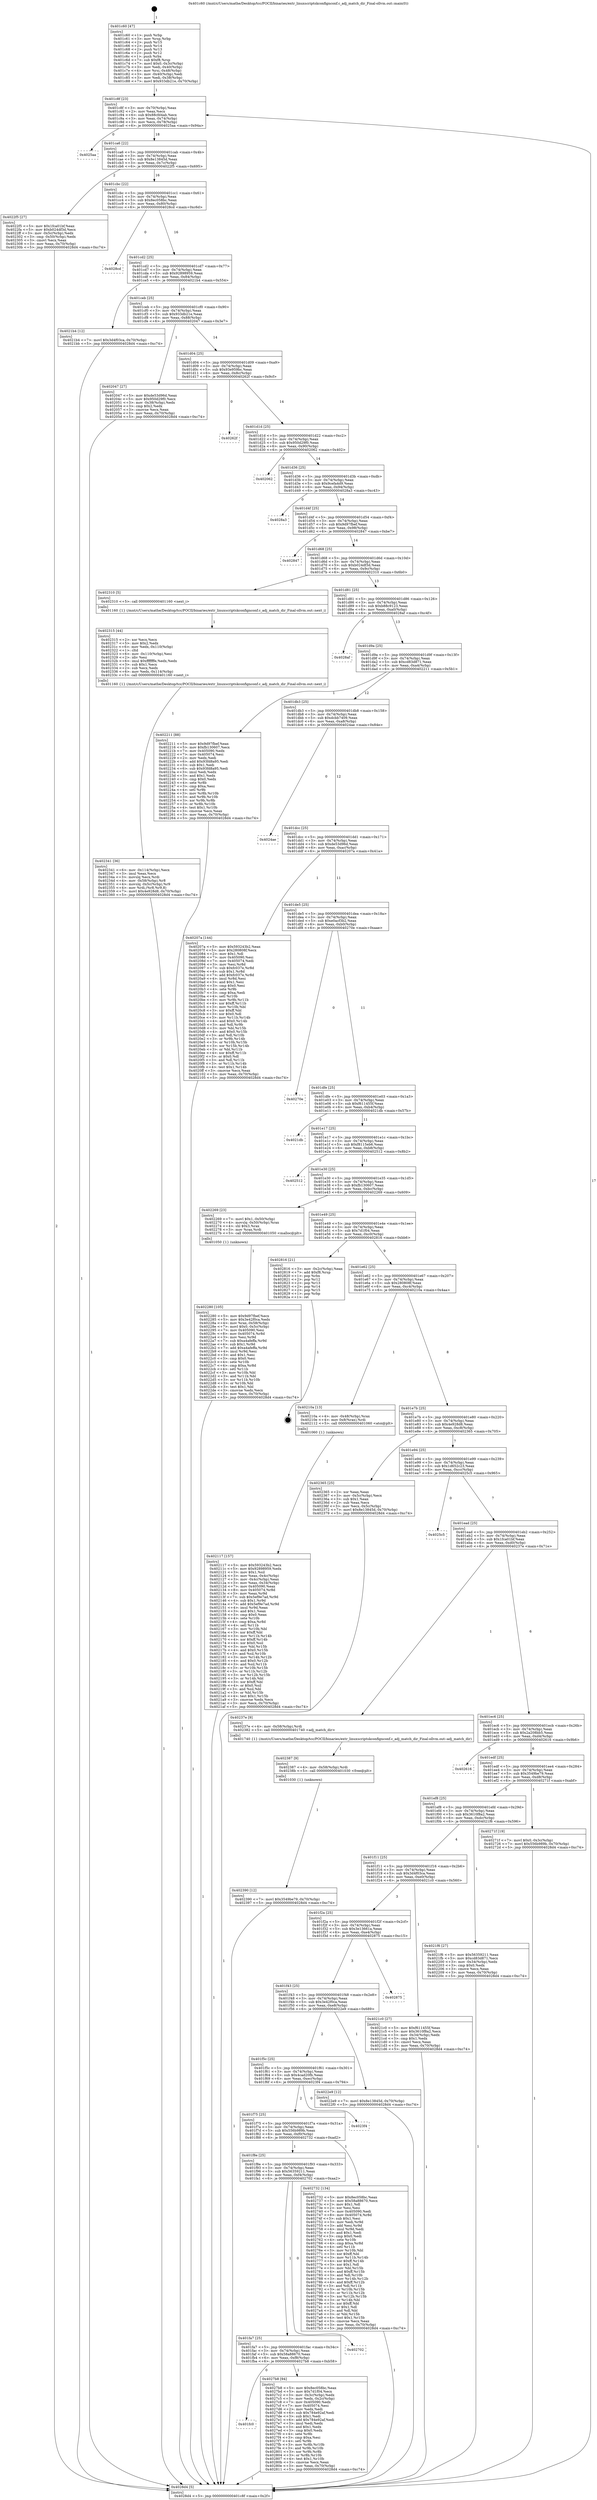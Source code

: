 digraph "0x401c60" {
  label = "0x401c60 (/mnt/c/Users/mathe/Desktop/tcc/POCII/binaries/extr_linuxscriptskconfignconf.c_adj_match_dir_Final-ollvm.out::main(0))"
  labelloc = "t"
  node[shape=record]

  Entry [label="",width=0.3,height=0.3,shape=circle,fillcolor=black,style=filled]
  "0x401c8f" [label="{
     0x401c8f [23]\l
     | [instrs]\l
     &nbsp;&nbsp;0x401c8f \<+3\>: mov -0x70(%rbp),%eax\l
     &nbsp;&nbsp;0x401c92 \<+2\>: mov %eax,%ecx\l
     &nbsp;&nbsp;0x401c94 \<+6\>: sub $0x88cfd4ab,%ecx\l
     &nbsp;&nbsp;0x401c9a \<+3\>: mov %eax,-0x74(%rbp)\l
     &nbsp;&nbsp;0x401c9d \<+3\>: mov %ecx,-0x78(%rbp)\l
     &nbsp;&nbsp;0x401ca0 \<+6\>: je 00000000004025aa \<main+0x94a\>\l
  }"]
  "0x4025aa" [label="{
     0x4025aa\l
  }", style=dashed]
  "0x401ca6" [label="{
     0x401ca6 [22]\l
     | [instrs]\l
     &nbsp;&nbsp;0x401ca6 \<+5\>: jmp 0000000000401cab \<main+0x4b\>\l
     &nbsp;&nbsp;0x401cab \<+3\>: mov -0x74(%rbp),%eax\l
     &nbsp;&nbsp;0x401cae \<+5\>: sub $0x8e13845d,%eax\l
     &nbsp;&nbsp;0x401cb3 \<+3\>: mov %eax,-0x7c(%rbp)\l
     &nbsp;&nbsp;0x401cb6 \<+6\>: je 00000000004022f5 \<main+0x695\>\l
  }"]
  Exit [label="",width=0.3,height=0.3,shape=circle,fillcolor=black,style=filled,peripheries=2]
  "0x4022f5" [label="{
     0x4022f5 [27]\l
     | [instrs]\l
     &nbsp;&nbsp;0x4022f5 \<+5\>: mov $0x1fca01bf,%eax\l
     &nbsp;&nbsp;0x4022fa \<+5\>: mov $0xb024df3d,%ecx\l
     &nbsp;&nbsp;0x4022ff \<+3\>: mov -0x5c(%rbp),%edx\l
     &nbsp;&nbsp;0x402302 \<+3\>: cmp -0x50(%rbp),%edx\l
     &nbsp;&nbsp;0x402305 \<+3\>: cmovl %ecx,%eax\l
     &nbsp;&nbsp;0x402308 \<+3\>: mov %eax,-0x70(%rbp)\l
     &nbsp;&nbsp;0x40230b \<+5\>: jmp 00000000004028d4 \<main+0xc74\>\l
  }"]
  "0x401cbc" [label="{
     0x401cbc [22]\l
     | [instrs]\l
     &nbsp;&nbsp;0x401cbc \<+5\>: jmp 0000000000401cc1 \<main+0x61\>\l
     &nbsp;&nbsp;0x401cc1 \<+3\>: mov -0x74(%rbp),%eax\l
     &nbsp;&nbsp;0x401cc4 \<+5\>: sub $0x8ec058bc,%eax\l
     &nbsp;&nbsp;0x401cc9 \<+3\>: mov %eax,-0x80(%rbp)\l
     &nbsp;&nbsp;0x401ccc \<+6\>: je 00000000004028cd \<main+0xc6d\>\l
  }"]
  "0x401fc0" [label="{
     0x401fc0\l
  }", style=dashed]
  "0x4028cd" [label="{
     0x4028cd\l
  }", style=dashed]
  "0x401cd2" [label="{
     0x401cd2 [25]\l
     | [instrs]\l
     &nbsp;&nbsp;0x401cd2 \<+5\>: jmp 0000000000401cd7 \<main+0x77\>\l
     &nbsp;&nbsp;0x401cd7 \<+3\>: mov -0x74(%rbp),%eax\l
     &nbsp;&nbsp;0x401cda \<+5\>: sub $0x92898959,%eax\l
     &nbsp;&nbsp;0x401cdf \<+6\>: mov %eax,-0x84(%rbp)\l
     &nbsp;&nbsp;0x401ce5 \<+6\>: je 00000000004021b4 \<main+0x554\>\l
  }"]
  "0x4027b8" [label="{
     0x4027b8 [94]\l
     | [instrs]\l
     &nbsp;&nbsp;0x4027b8 \<+5\>: mov $0x8ec058bc,%eax\l
     &nbsp;&nbsp;0x4027bd \<+5\>: mov $0x7d1f04,%ecx\l
     &nbsp;&nbsp;0x4027c2 \<+3\>: mov -0x3c(%rbp),%edx\l
     &nbsp;&nbsp;0x4027c5 \<+3\>: mov %edx,-0x2c(%rbp)\l
     &nbsp;&nbsp;0x4027c8 \<+7\>: mov 0x405090,%edx\l
     &nbsp;&nbsp;0x4027cf \<+7\>: mov 0x405074,%esi\l
     &nbsp;&nbsp;0x4027d6 \<+2\>: mov %edx,%edi\l
     &nbsp;&nbsp;0x4027d8 \<+6\>: sub $0x784e92af,%edi\l
     &nbsp;&nbsp;0x4027de \<+3\>: sub $0x1,%edi\l
     &nbsp;&nbsp;0x4027e1 \<+6\>: add $0x784e92af,%edi\l
     &nbsp;&nbsp;0x4027e7 \<+3\>: imul %edi,%edx\l
     &nbsp;&nbsp;0x4027ea \<+3\>: and $0x1,%edx\l
     &nbsp;&nbsp;0x4027ed \<+3\>: cmp $0x0,%edx\l
     &nbsp;&nbsp;0x4027f0 \<+4\>: sete %r8b\l
     &nbsp;&nbsp;0x4027f4 \<+3\>: cmp $0xa,%esi\l
     &nbsp;&nbsp;0x4027f7 \<+4\>: setl %r9b\l
     &nbsp;&nbsp;0x4027fb \<+3\>: mov %r8b,%r10b\l
     &nbsp;&nbsp;0x4027fe \<+3\>: and %r9b,%r10b\l
     &nbsp;&nbsp;0x402801 \<+3\>: xor %r9b,%r8b\l
     &nbsp;&nbsp;0x402804 \<+3\>: or %r8b,%r10b\l
     &nbsp;&nbsp;0x402807 \<+4\>: test $0x1,%r10b\l
     &nbsp;&nbsp;0x40280b \<+3\>: cmovne %ecx,%eax\l
     &nbsp;&nbsp;0x40280e \<+3\>: mov %eax,-0x70(%rbp)\l
     &nbsp;&nbsp;0x402811 \<+5\>: jmp 00000000004028d4 \<main+0xc74\>\l
  }"]
  "0x4021b4" [label="{
     0x4021b4 [12]\l
     | [instrs]\l
     &nbsp;&nbsp;0x4021b4 \<+7\>: movl $0x3d4f03ca,-0x70(%rbp)\l
     &nbsp;&nbsp;0x4021bb \<+5\>: jmp 00000000004028d4 \<main+0xc74\>\l
  }"]
  "0x401ceb" [label="{
     0x401ceb [25]\l
     | [instrs]\l
     &nbsp;&nbsp;0x401ceb \<+5\>: jmp 0000000000401cf0 \<main+0x90\>\l
     &nbsp;&nbsp;0x401cf0 \<+3\>: mov -0x74(%rbp),%eax\l
     &nbsp;&nbsp;0x401cf3 \<+5\>: sub $0x933db21e,%eax\l
     &nbsp;&nbsp;0x401cf8 \<+6\>: mov %eax,-0x88(%rbp)\l
     &nbsp;&nbsp;0x401cfe \<+6\>: je 0000000000402047 \<main+0x3e7\>\l
  }"]
  "0x401fa7" [label="{
     0x401fa7 [25]\l
     | [instrs]\l
     &nbsp;&nbsp;0x401fa7 \<+5\>: jmp 0000000000401fac \<main+0x34c\>\l
     &nbsp;&nbsp;0x401fac \<+3\>: mov -0x74(%rbp),%eax\l
     &nbsp;&nbsp;0x401faf \<+5\>: sub $0x58a88670,%eax\l
     &nbsp;&nbsp;0x401fb4 \<+6\>: mov %eax,-0xf8(%rbp)\l
     &nbsp;&nbsp;0x401fba \<+6\>: je 00000000004027b8 \<main+0xb58\>\l
  }"]
  "0x402047" [label="{
     0x402047 [27]\l
     | [instrs]\l
     &nbsp;&nbsp;0x402047 \<+5\>: mov $0xde53d96d,%eax\l
     &nbsp;&nbsp;0x40204c \<+5\>: mov $0x950d29f0,%ecx\l
     &nbsp;&nbsp;0x402051 \<+3\>: mov -0x38(%rbp),%edx\l
     &nbsp;&nbsp;0x402054 \<+3\>: cmp $0x2,%edx\l
     &nbsp;&nbsp;0x402057 \<+3\>: cmovne %ecx,%eax\l
     &nbsp;&nbsp;0x40205a \<+3\>: mov %eax,-0x70(%rbp)\l
     &nbsp;&nbsp;0x40205d \<+5\>: jmp 00000000004028d4 \<main+0xc74\>\l
  }"]
  "0x401d04" [label="{
     0x401d04 [25]\l
     | [instrs]\l
     &nbsp;&nbsp;0x401d04 \<+5\>: jmp 0000000000401d09 \<main+0xa9\>\l
     &nbsp;&nbsp;0x401d09 \<+3\>: mov -0x74(%rbp),%eax\l
     &nbsp;&nbsp;0x401d0c \<+5\>: sub $0x93e959bc,%eax\l
     &nbsp;&nbsp;0x401d11 \<+6\>: mov %eax,-0x8c(%rbp)\l
     &nbsp;&nbsp;0x401d17 \<+6\>: je 000000000040262f \<main+0x9cf\>\l
  }"]
  "0x4028d4" [label="{
     0x4028d4 [5]\l
     | [instrs]\l
     &nbsp;&nbsp;0x4028d4 \<+5\>: jmp 0000000000401c8f \<main+0x2f\>\l
  }"]
  "0x401c60" [label="{
     0x401c60 [47]\l
     | [instrs]\l
     &nbsp;&nbsp;0x401c60 \<+1\>: push %rbp\l
     &nbsp;&nbsp;0x401c61 \<+3\>: mov %rsp,%rbp\l
     &nbsp;&nbsp;0x401c64 \<+2\>: push %r15\l
     &nbsp;&nbsp;0x401c66 \<+2\>: push %r14\l
     &nbsp;&nbsp;0x401c68 \<+2\>: push %r13\l
     &nbsp;&nbsp;0x401c6a \<+2\>: push %r12\l
     &nbsp;&nbsp;0x401c6c \<+1\>: push %rbx\l
     &nbsp;&nbsp;0x401c6d \<+7\>: sub $0xf8,%rsp\l
     &nbsp;&nbsp;0x401c74 \<+7\>: movl $0x0,-0x3c(%rbp)\l
     &nbsp;&nbsp;0x401c7b \<+3\>: mov %edi,-0x40(%rbp)\l
     &nbsp;&nbsp;0x401c7e \<+4\>: mov %rsi,-0x48(%rbp)\l
     &nbsp;&nbsp;0x401c82 \<+3\>: mov -0x40(%rbp),%edi\l
     &nbsp;&nbsp;0x401c85 \<+3\>: mov %edi,-0x38(%rbp)\l
     &nbsp;&nbsp;0x401c88 \<+7\>: movl $0x933db21e,-0x70(%rbp)\l
  }"]
  "0x402702" [label="{
     0x402702\l
  }", style=dashed]
  "0x40262f" [label="{
     0x40262f\l
  }", style=dashed]
  "0x401d1d" [label="{
     0x401d1d [25]\l
     | [instrs]\l
     &nbsp;&nbsp;0x401d1d \<+5\>: jmp 0000000000401d22 \<main+0xc2\>\l
     &nbsp;&nbsp;0x401d22 \<+3\>: mov -0x74(%rbp),%eax\l
     &nbsp;&nbsp;0x401d25 \<+5\>: sub $0x950d29f0,%eax\l
     &nbsp;&nbsp;0x401d2a \<+6\>: mov %eax,-0x90(%rbp)\l
     &nbsp;&nbsp;0x401d30 \<+6\>: je 0000000000402062 \<main+0x402\>\l
  }"]
  "0x401f8e" [label="{
     0x401f8e [25]\l
     | [instrs]\l
     &nbsp;&nbsp;0x401f8e \<+5\>: jmp 0000000000401f93 \<main+0x333\>\l
     &nbsp;&nbsp;0x401f93 \<+3\>: mov -0x74(%rbp),%eax\l
     &nbsp;&nbsp;0x401f96 \<+5\>: sub $0x56359211,%eax\l
     &nbsp;&nbsp;0x401f9b \<+6\>: mov %eax,-0xf4(%rbp)\l
     &nbsp;&nbsp;0x401fa1 \<+6\>: je 0000000000402702 \<main+0xaa2\>\l
  }"]
  "0x402062" [label="{
     0x402062\l
  }", style=dashed]
  "0x401d36" [label="{
     0x401d36 [25]\l
     | [instrs]\l
     &nbsp;&nbsp;0x401d36 \<+5\>: jmp 0000000000401d3b \<main+0xdb\>\l
     &nbsp;&nbsp;0x401d3b \<+3\>: mov -0x74(%rbp),%eax\l
     &nbsp;&nbsp;0x401d3e \<+5\>: sub $0x9cefa4d9,%eax\l
     &nbsp;&nbsp;0x401d43 \<+6\>: mov %eax,-0x94(%rbp)\l
     &nbsp;&nbsp;0x401d49 \<+6\>: je 00000000004028a3 \<main+0xc43\>\l
  }"]
  "0x402732" [label="{
     0x402732 [134]\l
     | [instrs]\l
     &nbsp;&nbsp;0x402732 \<+5\>: mov $0x8ec058bc,%eax\l
     &nbsp;&nbsp;0x402737 \<+5\>: mov $0x58a88670,%ecx\l
     &nbsp;&nbsp;0x40273c \<+2\>: mov $0x1,%dl\l
     &nbsp;&nbsp;0x40273e \<+2\>: xor %esi,%esi\l
     &nbsp;&nbsp;0x402740 \<+7\>: mov 0x405090,%edi\l
     &nbsp;&nbsp;0x402747 \<+8\>: mov 0x405074,%r8d\l
     &nbsp;&nbsp;0x40274f \<+3\>: sub $0x1,%esi\l
     &nbsp;&nbsp;0x402752 \<+3\>: mov %edi,%r9d\l
     &nbsp;&nbsp;0x402755 \<+3\>: add %esi,%r9d\l
     &nbsp;&nbsp;0x402758 \<+4\>: imul %r9d,%edi\l
     &nbsp;&nbsp;0x40275c \<+3\>: and $0x1,%edi\l
     &nbsp;&nbsp;0x40275f \<+3\>: cmp $0x0,%edi\l
     &nbsp;&nbsp;0x402762 \<+4\>: sete %r10b\l
     &nbsp;&nbsp;0x402766 \<+4\>: cmp $0xa,%r8d\l
     &nbsp;&nbsp;0x40276a \<+4\>: setl %r11b\l
     &nbsp;&nbsp;0x40276e \<+3\>: mov %r10b,%bl\l
     &nbsp;&nbsp;0x402771 \<+3\>: xor $0xff,%bl\l
     &nbsp;&nbsp;0x402774 \<+3\>: mov %r11b,%r14b\l
     &nbsp;&nbsp;0x402777 \<+4\>: xor $0xff,%r14b\l
     &nbsp;&nbsp;0x40277b \<+3\>: xor $0x1,%dl\l
     &nbsp;&nbsp;0x40277e \<+3\>: mov %bl,%r15b\l
     &nbsp;&nbsp;0x402781 \<+4\>: and $0xff,%r15b\l
     &nbsp;&nbsp;0x402785 \<+3\>: and %dl,%r10b\l
     &nbsp;&nbsp;0x402788 \<+3\>: mov %r14b,%r12b\l
     &nbsp;&nbsp;0x40278b \<+4\>: and $0xff,%r12b\l
     &nbsp;&nbsp;0x40278f \<+3\>: and %dl,%r11b\l
     &nbsp;&nbsp;0x402792 \<+3\>: or %r10b,%r15b\l
     &nbsp;&nbsp;0x402795 \<+3\>: or %r11b,%r12b\l
     &nbsp;&nbsp;0x402798 \<+3\>: xor %r12b,%r15b\l
     &nbsp;&nbsp;0x40279b \<+3\>: or %r14b,%bl\l
     &nbsp;&nbsp;0x40279e \<+3\>: xor $0xff,%bl\l
     &nbsp;&nbsp;0x4027a1 \<+3\>: or $0x1,%dl\l
     &nbsp;&nbsp;0x4027a4 \<+2\>: and %dl,%bl\l
     &nbsp;&nbsp;0x4027a6 \<+3\>: or %bl,%r15b\l
     &nbsp;&nbsp;0x4027a9 \<+4\>: test $0x1,%r15b\l
     &nbsp;&nbsp;0x4027ad \<+3\>: cmovne %ecx,%eax\l
     &nbsp;&nbsp;0x4027b0 \<+3\>: mov %eax,-0x70(%rbp)\l
     &nbsp;&nbsp;0x4027b3 \<+5\>: jmp 00000000004028d4 \<main+0xc74\>\l
  }"]
  "0x4028a3" [label="{
     0x4028a3\l
  }", style=dashed]
  "0x401d4f" [label="{
     0x401d4f [25]\l
     | [instrs]\l
     &nbsp;&nbsp;0x401d4f \<+5\>: jmp 0000000000401d54 \<main+0xf4\>\l
     &nbsp;&nbsp;0x401d54 \<+3\>: mov -0x74(%rbp),%eax\l
     &nbsp;&nbsp;0x401d57 \<+5\>: sub $0x9d97fbef,%eax\l
     &nbsp;&nbsp;0x401d5c \<+6\>: mov %eax,-0x98(%rbp)\l
     &nbsp;&nbsp;0x401d62 \<+6\>: je 0000000000402847 \<main+0xbe7\>\l
  }"]
  "0x401f75" [label="{
     0x401f75 [25]\l
     | [instrs]\l
     &nbsp;&nbsp;0x401f75 \<+5\>: jmp 0000000000401f7a \<main+0x31a\>\l
     &nbsp;&nbsp;0x401f7a \<+3\>: mov -0x74(%rbp),%eax\l
     &nbsp;&nbsp;0x401f7d \<+5\>: sub $0x556b989b,%eax\l
     &nbsp;&nbsp;0x401f82 \<+6\>: mov %eax,-0xf0(%rbp)\l
     &nbsp;&nbsp;0x401f88 \<+6\>: je 0000000000402732 \<main+0xad2\>\l
  }"]
  "0x402847" [label="{
     0x402847\l
  }", style=dashed]
  "0x401d68" [label="{
     0x401d68 [25]\l
     | [instrs]\l
     &nbsp;&nbsp;0x401d68 \<+5\>: jmp 0000000000401d6d \<main+0x10d\>\l
     &nbsp;&nbsp;0x401d6d \<+3\>: mov -0x74(%rbp),%eax\l
     &nbsp;&nbsp;0x401d70 \<+5\>: sub $0xb024df3d,%eax\l
     &nbsp;&nbsp;0x401d75 \<+6\>: mov %eax,-0x9c(%rbp)\l
     &nbsp;&nbsp;0x401d7b \<+6\>: je 0000000000402310 \<main+0x6b0\>\l
  }"]
  "0x4023f4" [label="{
     0x4023f4\l
  }", style=dashed]
  "0x402310" [label="{
     0x402310 [5]\l
     | [instrs]\l
     &nbsp;&nbsp;0x402310 \<+5\>: call 0000000000401160 \<next_i\>\l
     | [calls]\l
     &nbsp;&nbsp;0x401160 \{1\} (/mnt/c/Users/mathe/Desktop/tcc/POCII/binaries/extr_linuxscriptskconfignconf.c_adj_match_dir_Final-ollvm.out::next_i)\l
  }"]
  "0x401d81" [label="{
     0x401d81 [25]\l
     | [instrs]\l
     &nbsp;&nbsp;0x401d81 \<+5\>: jmp 0000000000401d86 \<main+0x126\>\l
     &nbsp;&nbsp;0x401d86 \<+3\>: mov -0x74(%rbp),%eax\l
     &nbsp;&nbsp;0x401d89 \<+5\>: sub $0xb88c9123,%eax\l
     &nbsp;&nbsp;0x401d8e \<+6\>: mov %eax,-0xa0(%rbp)\l
     &nbsp;&nbsp;0x401d94 \<+6\>: je 00000000004028af \<main+0xc4f\>\l
  }"]
  "0x402390" [label="{
     0x402390 [12]\l
     | [instrs]\l
     &nbsp;&nbsp;0x402390 \<+7\>: movl $0x3549be79,-0x70(%rbp)\l
     &nbsp;&nbsp;0x402397 \<+5\>: jmp 00000000004028d4 \<main+0xc74\>\l
  }"]
  "0x4028af" [label="{
     0x4028af\l
  }", style=dashed]
  "0x401d9a" [label="{
     0x401d9a [25]\l
     | [instrs]\l
     &nbsp;&nbsp;0x401d9a \<+5\>: jmp 0000000000401d9f \<main+0x13f\>\l
     &nbsp;&nbsp;0x401d9f \<+3\>: mov -0x74(%rbp),%eax\l
     &nbsp;&nbsp;0x401da2 \<+5\>: sub $0xcd83d871,%eax\l
     &nbsp;&nbsp;0x401da7 \<+6\>: mov %eax,-0xa4(%rbp)\l
     &nbsp;&nbsp;0x401dad \<+6\>: je 0000000000402211 \<main+0x5b1\>\l
  }"]
  "0x402387" [label="{
     0x402387 [9]\l
     | [instrs]\l
     &nbsp;&nbsp;0x402387 \<+4\>: mov -0x58(%rbp),%rdi\l
     &nbsp;&nbsp;0x40238b \<+5\>: call 0000000000401030 \<free@plt\>\l
     | [calls]\l
     &nbsp;&nbsp;0x401030 \{1\} (unknown)\l
  }"]
  "0x402211" [label="{
     0x402211 [88]\l
     | [instrs]\l
     &nbsp;&nbsp;0x402211 \<+5\>: mov $0x9d97fbef,%eax\l
     &nbsp;&nbsp;0x402216 \<+5\>: mov $0xfb130607,%ecx\l
     &nbsp;&nbsp;0x40221b \<+7\>: mov 0x405090,%edx\l
     &nbsp;&nbsp;0x402222 \<+7\>: mov 0x405074,%esi\l
     &nbsp;&nbsp;0x402229 \<+2\>: mov %edx,%edi\l
     &nbsp;&nbsp;0x40222b \<+6\>: add $0x93fd8a95,%edi\l
     &nbsp;&nbsp;0x402231 \<+3\>: sub $0x1,%edi\l
     &nbsp;&nbsp;0x402234 \<+6\>: sub $0x93fd8a95,%edi\l
     &nbsp;&nbsp;0x40223a \<+3\>: imul %edi,%edx\l
     &nbsp;&nbsp;0x40223d \<+3\>: and $0x1,%edx\l
     &nbsp;&nbsp;0x402240 \<+3\>: cmp $0x0,%edx\l
     &nbsp;&nbsp;0x402243 \<+4\>: sete %r8b\l
     &nbsp;&nbsp;0x402247 \<+3\>: cmp $0xa,%esi\l
     &nbsp;&nbsp;0x40224a \<+4\>: setl %r9b\l
     &nbsp;&nbsp;0x40224e \<+3\>: mov %r8b,%r10b\l
     &nbsp;&nbsp;0x402251 \<+3\>: and %r9b,%r10b\l
     &nbsp;&nbsp;0x402254 \<+3\>: xor %r9b,%r8b\l
     &nbsp;&nbsp;0x402257 \<+3\>: or %r8b,%r10b\l
     &nbsp;&nbsp;0x40225a \<+4\>: test $0x1,%r10b\l
     &nbsp;&nbsp;0x40225e \<+3\>: cmovne %ecx,%eax\l
     &nbsp;&nbsp;0x402261 \<+3\>: mov %eax,-0x70(%rbp)\l
     &nbsp;&nbsp;0x402264 \<+5\>: jmp 00000000004028d4 \<main+0xc74\>\l
  }"]
  "0x401db3" [label="{
     0x401db3 [25]\l
     | [instrs]\l
     &nbsp;&nbsp;0x401db3 \<+5\>: jmp 0000000000401db8 \<main+0x158\>\l
     &nbsp;&nbsp;0x401db8 \<+3\>: mov -0x74(%rbp),%eax\l
     &nbsp;&nbsp;0x401dbb \<+5\>: sub $0xdcbb7409,%eax\l
     &nbsp;&nbsp;0x401dc0 \<+6\>: mov %eax,-0xa8(%rbp)\l
     &nbsp;&nbsp;0x401dc6 \<+6\>: je 00000000004024ae \<main+0x84e\>\l
  }"]
  "0x402341" [label="{
     0x402341 [36]\l
     | [instrs]\l
     &nbsp;&nbsp;0x402341 \<+6\>: mov -0x114(%rbp),%ecx\l
     &nbsp;&nbsp;0x402347 \<+3\>: imul %eax,%ecx\l
     &nbsp;&nbsp;0x40234a \<+3\>: movslq %ecx,%rdi\l
     &nbsp;&nbsp;0x40234d \<+4\>: mov -0x58(%rbp),%r8\l
     &nbsp;&nbsp;0x402351 \<+4\>: movslq -0x5c(%rbp),%r9\l
     &nbsp;&nbsp;0x402355 \<+4\>: mov %rdi,(%r8,%r9,8)\l
     &nbsp;&nbsp;0x402359 \<+7\>: movl $0x4e928d8,-0x70(%rbp)\l
     &nbsp;&nbsp;0x402360 \<+5\>: jmp 00000000004028d4 \<main+0xc74\>\l
  }"]
  "0x4024ae" [label="{
     0x4024ae\l
  }", style=dashed]
  "0x401dcc" [label="{
     0x401dcc [25]\l
     | [instrs]\l
     &nbsp;&nbsp;0x401dcc \<+5\>: jmp 0000000000401dd1 \<main+0x171\>\l
     &nbsp;&nbsp;0x401dd1 \<+3\>: mov -0x74(%rbp),%eax\l
     &nbsp;&nbsp;0x401dd4 \<+5\>: sub $0xde53d96d,%eax\l
     &nbsp;&nbsp;0x401dd9 \<+6\>: mov %eax,-0xac(%rbp)\l
     &nbsp;&nbsp;0x401ddf \<+6\>: je 000000000040207a \<main+0x41a\>\l
  }"]
  "0x402315" [label="{
     0x402315 [44]\l
     | [instrs]\l
     &nbsp;&nbsp;0x402315 \<+2\>: xor %ecx,%ecx\l
     &nbsp;&nbsp;0x402317 \<+5\>: mov $0x2,%edx\l
     &nbsp;&nbsp;0x40231c \<+6\>: mov %edx,-0x110(%rbp)\l
     &nbsp;&nbsp;0x402322 \<+1\>: cltd\l
     &nbsp;&nbsp;0x402323 \<+6\>: mov -0x110(%rbp),%esi\l
     &nbsp;&nbsp;0x402329 \<+2\>: idiv %esi\l
     &nbsp;&nbsp;0x40232b \<+6\>: imul $0xfffffffe,%edx,%edx\l
     &nbsp;&nbsp;0x402331 \<+3\>: sub $0x1,%ecx\l
     &nbsp;&nbsp;0x402334 \<+2\>: sub %ecx,%edx\l
     &nbsp;&nbsp;0x402336 \<+6\>: mov %edx,-0x114(%rbp)\l
     &nbsp;&nbsp;0x40233c \<+5\>: call 0000000000401160 \<next_i\>\l
     | [calls]\l
     &nbsp;&nbsp;0x401160 \{1\} (/mnt/c/Users/mathe/Desktop/tcc/POCII/binaries/extr_linuxscriptskconfignconf.c_adj_match_dir_Final-ollvm.out::next_i)\l
  }"]
  "0x40207a" [label="{
     0x40207a [144]\l
     | [instrs]\l
     &nbsp;&nbsp;0x40207a \<+5\>: mov $0x593243b2,%eax\l
     &nbsp;&nbsp;0x40207f \<+5\>: mov $0x280808f,%ecx\l
     &nbsp;&nbsp;0x402084 \<+2\>: mov $0x1,%dl\l
     &nbsp;&nbsp;0x402086 \<+7\>: mov 0x405090,%esi\l
     &nbsp;&nbsp;0x40208d \<+7\>: mov 0x405074,%edi\l
     &nbsp;&nbsp;0x402094 \<+3\>: mov %esi,%r8d\l
     &nbsp;&nbsp;0x402097 \<+7\>: sub $0xfc037e,%r8d\l
     &nbsp;&nbsp;0x40209e \<+4\>: sub $0x1,%r8d\l
     &nbsp;&nbsp;0x4020a2 \<+7\>: add $0xfc037e,%r8d\l
     &nbsp;&nbsp;0x4020a9 \<+4\>: imul %r8d,%esi\l
     &nbsp;&nbsp;0x4020ad \<+3\>: and $0x1,%esi\l
     &nbsp;&nbsp;0x4020b0 \<+3\>: cmp $0x0,%esi\l
     &nbsp;&nbsp;0x4020b3 \<+4\>: sete %r9b\l
     &nbsp;&nbsp;0x4020b7 \<+3\>: cmp $0xa,%edi\l
     &nbsp;&nbsp;0x4020ba \<+4\>: setl %r10b\l
     &nbsp;&nbsp;0x4020be \<+3\>: mov %r9b,%r11b\l
     &nbsp;&nbsp;0x4020c1 \<+4\>: xor $0xff,%r11b\l
     &nbsp;&nbsp;0x4020c5 \<+3\>: mov %r10b,%bl\l
     &nbsp;&nbsp;0x4020c8 \<+3\>: xor $0xff,%bl\l
     &nbsp;&nbsp;0x4020cb \<+3\>: xor $0x0,%dl\l
     &nbsp;&nbsp;0x4020ce \<+3\>: mov %r11b,%r14b\l
     &nbsp;&nbsp;0x4020d1 \<+4\>: and $0x0,%r14b\l
     &nbsp;&nbsp;0x4020d5 \<+3\>: and %dl,%r9b\l
     &nbsp;&nbsp;0x4020d8 \<+3\>: mov %bl,%r15b\l
     &nbsp;&nbsp;0x4020db \<+4\>: and $0x0,%r15b\l
     &nbsp;&nbsp;0x4020df \<+3\>: and %dl,%r10b\l
     &nbsp;&nbsp;0x4020e2 \<+3\>: or %r9b,%r14b\l
     &nbsp;&nbsp;0x4020e5 \<+3\>: or %r10b,%r15b\l
     &nbsp;&nbsp;0x4020e8 \<+3\>: xor %r15b,%r14b\l
     &nbsp;&nbsp;0x4020eb \<+3\>: or %bl,%r11b\l
     &nbsp;&nbsp;0x4020ee \<+4\>: xor $0xff,%r11b\l
     &nbsp;&nbsp;0x4020f2 \<+3\>: or $0x0,%dl\l
     &nbsp;&nbsp;0x4020f5 \<+3\>: and %dl,%r11b\l
     &nbsp;&nbsp;0x4020f8 \<+3\>: or %r11b,%r14b\l
     &nbsp;&nbsp;0x4020fb \<+4\>: test $0x1,%r14b\l
     &nbsp;&nbsp;0x4020ff \<+3\>: cmovne %ecx,%eax\l
     &nbsp;&nbsp;0x402102 \<+3\>: mov %eax,-0x70(%rbp)\l
     &nbsp;&nbsp;0x402105 \<+5\>: jmp 00000000004028d4 \<main+0xc74\>\l
  }"]
  "0x401de5" [label="{
     0x401de5 [25]\l
     | [instrs]\l
     &nbsp;&nbsp;0x401de5 \<+5\>: jmp 0000000000401dea \<main+0x18a\>\l
     &nbsp;&nbsp;0x401dea \<+3\>: mov -0x74(%rbp),%eax\l
     &nbsp;&nbsp;0x401ded \<+5\>: sub $0xe0acf3b2,%eax\l
     &nbsp;&nbsp;0x401df2 \<+6\>: mov %eax,-0xb0(%rbp)\l
     &nbsp;&nbsp;0x401df8 \<+6\>: je 000000000040270e \<main+0xaae\>\l
  }"]
  "0x401f5c" [label="{
     0x401f5c [25]\l
     | [instrs]\l
     &nbsp;&nbsp;0x401f5c \<+5\>: jmp 0000000000401f61 \<main+0x301\>\l
     &nbsp;&nbsp;0x401f61 \<+3\>: mov -0x74(%rbp),%eax\l
     &nbsp;&nbsp;0x401f64 \<+5\>: sub $0x4cad20fb,%eax\l
     &nbsp;&nbsp;0x401f69 \<+6\>: mov %eax,-0xec(%rbp)\l
     &nbsp;&nbsp;0x401f6f \<+6\>: je 00000000004023f4 \<main+0x794\>\l
  }"]
  "0x40270e" [label="{
     0x40270e\l
  }", style=dashed]
  "0x401dfe" [label="{
     0x401dfe [25]\l
     | [instrs]\l
     &nbsp;&nbsp;0x401dfe \<+5\>: jmp 0000000000401e03 \<main+0x1a3\>\l
     &nbsp;&nbsp;0x401e03 \<+3\>: mov -0x74(%rbp),%eax\l
     &nbsp;&nbsp;0x401e06 \<+5\>: sub $0xf611455f,%eax\l
     &nbsp;&nbsp;0x401e0b \<+6\>: mov %eax,-0xb4(%rbp)\l
     &nbsp;&nbsp;0x401e11 \<+6\>: je 00000000004021db \<main+0x57b\>\l
  }"]
  "0x4022e9" [label="{
     0x4022e9 [12]\l
     | [instrs]\l
     &nbsp;&nbsp;0x4022e9 \<+7\>: movl $0x8e13845d,-0x70(%rbp)\l
     &nbsp;&nbsp;0x4022f0 \<+5\>: jmp 00000000004028d4 \<main+0xc74\>\l
  }"]
  "0x4021db" [label="{
     0x4021db\l
  }", style=dashed]
  "0x401e17" [label="{
     0x401e17 [25]\l
     | [instrs]\l
     &nbsp;&nbsp;0x401e17 \<+5\>: jmp 0000000000401e1c \<main+0x1bc\>\l
     &nbsp;&nbsp;0x401e1c \<+3\>: mov -0x74(%rbp),%eax\l
     &nbsp;&nbsp;0x401e1f \<+5\>: sub $0xf8115eb6,%eax\l
     &nbsp;&nbsp;0x401e24 \<+6\>: mov %eax,-0xb8(%rbp)\l
     &nbsp;&nbsp;0x401e2a \<+6\>: je 0000000000402512 \<main+0x8b2\>\l
  }"]
  "0x401f43" [label="{
     0x401f43 [25]\l
     | [instrs]\l
     &nbsp;&nbsp;0x401f43 \<+5\>: jmp 0000000000401f48 \<main+0x2e8\>\l
     &nbsp;&nbsp;0x401f48 \<+3\>: mov -0x74(%rbp),%eax\l
     &nbsp;&nbsp;0x401f4b \<+5\>: sub $0x3e42f0ca,%eax\l
     &nbsp;&nbsp;0x401f50 \<+6\>: mov %eax,-0xe8(%rbp)\l
     &nbsp;&nbsp;0x401f56 \<+6\>: je 00000000004022e9 \<main+0x689\>\l
  }"]
  "0x402512" [label="{
     0x402512\l
  }", style=dashed]
  "0x401e30" [label="{
     0x401e30 [25]\l
     | [instrs]\l
     &nbsp;&nbsp;0x401e30 \<+5\>: jmp 0000000000401e35 \<main+0x1d5\>\l
     &nbsp;&nbsp;0x401e35 \<+3\>: mov -0x74(%rbp),%eax\l
     &nbsp;&nbsp;0x401e38 \<+5\>: sub $0xfb130607,%eax\l
     &nbsp;&nbsp;0x401e3d \<+6\>: mov %eax,-0xbc(%rbp)\l
     &nbsp;&nbsp;0x401e43 \<+6\>: je 0000000000402269 \<main+0x609\>\l
  }"]
  "0x402875" [label="{
     0x402875\l
  }", style=dashed]
  "0x402269" [label="{
     0x402269 [23]\l
     | [instrs]\l
     &nbsp;&nbsp;0x402269 \<+7\>: movl $0x1,-0x50(%rbp)\l
     &nbsp;&nbsp;0x402270 \<+4\>: movslq -0x50(%rbp),%rax\l
     &nbsp;&nbsp;0x402274 \<+4\>: shl $0x3,%rax\l
     &nbsp;&nbsp;0x402278 \<+3\>: mov %rax,%rdi\l
     &nbsp;&nbsp;0x40227b \<+5\>: call 0000000000401050 \<malloc@plt\>\l
     | [calls]\l
     &nbsp;&nbsp;0x401050 \{1\} (unknown)\l
  }"]
  "0x401e49" [label="{
     0x401e49 [25]\l
     | [instrs]\l
     &nbsp;&nbsp;0x401e49 \<+5\>: jmp 0000000000401e4e \<main+0x1ee\>\l
     &nbsp;&nbsp;0x401e4e \<+3\>: mov -0x74(%rbp),%eax\l
     &nbsp;&nbsp;0x401e51 \<+5\>: sub $0x7d1f04,%eax\l
     &nbsp;&nbsp;0x401e56 \<+6\>: mov %eax,-0xc0(%rbp)\l
     &nbsp;&nbsp;0x401e5c \<+6\>: je 0000000000402816 \<main+0xbb6\>\l
  }"]
  "0x402280" [label="{
     0x402280 [105]\l
     | [instrs]\l
     &nbsp;&nbsp;0x402280 \<+5\>: mov $0x9d97fbef,%ecx\l
     &nbsp;&nbsp;0x402285 \<+5\>: mov $0x3e42f0ca,%edx\l
     &nbsp;&nbsp;0x40228a \<+4\>: mov %rax,-0x58(%rbp)\l
     &nbsp;&nbsp;0x40228e \<+7\>: movl $0x0,-0x5c(%rbp)\l
     &nbsp;&nbsp;0x402295 \<+7\>: mov 0x405090,%esi\l
     &nbsp;&nbsp;0x40229c \<+8\>: mov 0x405074,%r8d\l
     &nbsp;&nbsp;0x4022a4 \<+3\>: mov %esi,%r9d\l
     &nbsp;&nbsp;0x4022a7 \<+7\>: sub $0xa4afeffa,%r9d\l
     &nbsp;&nbsp;0x4022ae \<+4\>: sub $0x1,%r9d\l
     &nbsp;&nbsp;0x4022b2 \<+7\>: add $0xa4afeffa,%r9d\l
     &nbsp;&nbsp;0x4022b9 \<+4\>: imul %r9d,%esi\l
     &nbsp;&nbsp;0x4022bd \<+3\>: and $0x1,%esi\l
     &nbsp;&nbsp;0x4022c0 \<+3\>: cmp $0x0,%esi\l
     &nbsp;&nbsp;0x4022c3 \<+4\>: sete %r10b\l
     &nbsp;&nbsp;0x4022c7 \<+4\>: cmp $0xa,%r8d\l
     &nbsp;&nbsp;0x4022cb \<+4\>: setl %r11b\l
     &nbsp;&nbsp;0x4022cf \<+3\>: mov %r10b,%bl\l
     &nbsp;&nbsp;0x4022d2 \<+3\>: and %r11b,%bl\l
     &nbsp;&nbsp;0x4022d5 \<+3\>: xor %r11b,%r10b\l
     &nbsp;&nbsp;0x4022d8 \<+3\>: or %r10b,%bl\l
     &nbsp;&nbsp;0x4022db \<+3\>: test $0x1,%bl\l
     &nbsp;&nbsp;0x4022de \<+3\>: cmovne %edx,%ecx\l
     &nbsp;&nbsp;0x4022e1 \<+3\>: mov %ecx,-0x70(%rbp)\l
     &nbsp;&nbsp;0x4022e4 \<+5\>: jmp 00000000004028d4 \<main+0xc74\>\l
  }"]
  "0x402816" [label="{
     0x402816 [21]\l
     | [instrs]\l
     &nbsp;&nbsp;0x402816 \<+3\>: mov -0x2c(%rbp),%eax\l
     &nbsp;&nbsp;0x402819 \<+7\>: add $0xf8,%rsp\l
     &nbsp;&nbsp;0x402820 \<+1\>: pop %rbx\l
     &nbsp;&nbsp;0x402821 \<+2\>: pop %r12\l
     &nbsp;&nbsp;0x402823 \<+2\>: pop %r13\l
     &nbsp;&nbsp;0x402825 \<+2\>: pop %r14\l
     &nbsp;&nbsp;0x402827 \<+2\>: pop %r15\l
     &nbsp;&nbsp;0x402829 \<+1\>: pop %rbp\l
     &nbsp;&nbsp;0x40282a \<+1\>: ret\l
  }"]
  "0x401e62" [label="{
     0x401e62 [25]\l
     | [instrs]\l
     &nbsp;&nbsp;0x401e62 \<+5\>: jmp 0000000000401e67 \<main+0x207\>\l
     &nbsp;&nbsp;0x401e67 \<+3\>: mov -0x74(%rbp),%eax\l
     &nbsp;&nbsp;0x401e6a \<+5\>: sub $0x280808f,%eax\l
     &nbsp;&nbsp;0x401e6f \<+6\>: mov %eax,-0xc4(%rbp)\l
     &nbsp;&nbsp;0x401e75 \<+6\>: je 000000000040210a \<main+0x4aa\>\l
  }"]
  "0x401f2a" [label="{
     0x401f2a [25]\l
     | [instrs]\l
     &nbsp;&nbsp;0x401f2a \<+5\>: jmp 0000000000401f2f \<main+0x2cf\>\l
     &nbsp;&nbsp;0x401f2f \<+3\>: mov -0x74(%rbp),%eax\l
     &nbsp;&nbsp;0x401f32 \<+5\>: sub $0x3e13661a,%eax\l
     &nbsp;&nbsp;0x401f37 \<+6\>: mov %eax,-0xe4(%rbp)\l
     &nbsp;&nbsp;0x401f3d \<+6\>: je 0000000000402875 \<main+0xc15\>\l
  }"]
  "0x40210a" [label="{
     0x40210a [13]\l
     | [instrs]\l
     &nbsp;&nbsp;0x40210a \<+4\>: mov -0x48(%rbp),%rax\l
     &nbsp;&nbsp;0x40210e \<+4\>: mov 0x8(%rax),%rdi\l
     &nbsp;&nbsp;0x402112 \<+5\>: call 0000000000401060 \<atoi@plt\>\l
     | [calls]\l
     &nbsp;&nbsp;0x401060 \{1\} (unknown)\l
  }"]
  "0x401e7b" [label="{
     0x401e7b [25]\l
     | [instrs]\l
     &nbsp;&nbsp;0x401e7b \<+5\>: jmp 0000000000401e80 \<main+0x220\>\l
     &nbsp;&nbsp;0x401e80 \<+3\>: mov -0x74(%rbp),%eax\l
     &nbsp;&nbsp;0x401e83 \<+5\>: sub $0x4e928d8,%eax\l
     &nbsp;&nbsp;0x401e88 \<+6\>: mov %eax,-0xc8(%rbp)\l
     &nbsp;&nbsp;0x401e8e \<+6\>: je 0000000000402365 \<main+0x705\>\l
  }"]
  "0x402117" [label="{
     0x402117 [157]\l
     | [instrs]\l
     &nbsp;&nbsp;0x402117 \<+5\>: mov $0x593243b2,%ecx\l
     &nbsp;&nbsp;0x40211c \<+5\>: mov $0x92898959,%edx\l
     &nbsp;&nbsp;0x402121 \<+3\>: mov $0x1,%sil\l
     &nbsp;&nbsp;0x402124 \<+3\>: mov %eax,-0x4c(%rbp)\l
     &nbsp;&nbsp;0x402127 \<+3\>: mov -0x4c(%rbp),%eax\l
     &nbsp;&nbsp;0x40212a \<+3\>: mov %eax,-0x34(%rbp)\l
     &nbsp;&nbsp;0x40212d \<+7\>: mov 0x405090,%eax\l
     &nbsp;&nbsp;0x402134 \<+8\>: mov 0x405074,%r8d\l
     &nbsp;&nbsp;0x40213c \<+3\>: mov %eax,%r9d\l
     &nbsp;&nbsp;0x40213f \<+7\>: sub $0x5ef9e7ad,%r9d\l
     &nbsp;&nbsp;0x402146 \<+4\>: sub $0x1,%r9d\l
     &nbsp;&nbsp;0x40214a \<+7\>: add $0x5ef9e7ad,%r9d\l
     &nbsp;&nbsp;0x402151 \<+4\>: imul %r9d,%eax\l
     &nbsp;&nbsp;0x402155 \<+3\>: and $0x1,%eax\l
     &nbsp;&nbsp;0x402158 \<+3\>: cmp $0x0,%eax\l
     &nbsp;&nbsp;0x40215b \<+4\>: sete %r10b\l
     &nbsp;&nbsp;0x40215f \<+4\>: cmp $0xa,%r8d\l
     &nbsp;&nbsp;0x402163 \<+4\>: setl %r11b\l
     &nbsp;&nbsp;0x402167 \<+3\>: mov %r10b,%bl\l
     &nbsp;&nbsp;0x40216a \<+3\>: xor $0xff,%bl\l
     &nbsp;&nbsp;0x40216d \<+3\>: mov %r11b,%r14b\l
     &nbsp;&nbsp;0x402170 \<+4\>: xor $0xff,%r14b\l
     &nbsp;&nbsp;0x402174 \<+4\>: xor $0x0,%sil\l
     &nbsp;&nbsp;0x402178 \<+3\>: mov %bl,%r15b\l
     &nbsp;&nbsp;0x40217b \<+4\>: and $0x0,%r15b\l
     &nbsp;&nbsp;0x40217f \<+3\>: and %sil,%r10b\l
     &nbsp;&nbsp;0x402182 \<+3\>: mov %r14b,%r12b\l
     &nbsp;&nbsp;0x402185 \<+4\>: and $0x0,%r12b\l
     &nbsp;&nbsp;0x402189 \<+3\>: and %sil,%r11b\l
     &nbsp;&nbsp;0x40218c \<+3\>: or %r10b,%r15b\l
     &nbsp;&nbsp;0x40218f \<+3\>: or %r11b,%r12b\l
     &nbsp;&nbsp;0x402192 \<+3\>: xor %r12b,%r15b\l
     &nbsp;&nbsp;0x402195 \<+3\>: or %r14b,%bl\l
     &nbsp;&nbsp;0x402198 \<+3\>: xor $0xff,%bl\l
     &nbsp;&nbsp;0x40219b \<+4\>: or $0x0,%sil\l
     &nbsp;&nbsp;0x40219f \<+3\>: and %sil,%bl\l
     &nbsp;&nbsp;0x4021a2 \<+3\>: or %bl,%r15b\l
     &nbsp;&nbsp;0x4021a5 \<+4\>: test $0x1,%r15b\l
     &nbsp;&nbsp;0x4021a9 \<+3\>: cmovne %edx,%ecx\l
     &nbsp;&nbsp;0x4021ac \<+3\>: mov %ecx,-0x70(%rbp)\l
     &nbsp;&nbsp;0x4021af \<+5\>: jmp 00000000004028d4 \<main+0xc74\>\l
  }"]
  "0x4021c0" [label="{
     0x4021c0 [27]\l
     | [instrs]\l
     &nbsp;&nbsp;0x4021c0 \<+5\>: mov $0xf611455f,%eax\l
     &nbsp;&nbsp;0x4021c5 \<+5\>: mov $0x3610f8a2,%ecx\l
     &nbsp;&nbsp;0x4021ca \<+3\>: mov -0x34(%rbp),%edx\l
     &nbsp;&nbsp;0x4021cd \<+3\>: cmp $0x1,%edx\l
     &nbsp;&nbsp;0x4021d0 \<+3\>: cmovl %ecx,%eax\l
     &nbsp;&nbsp;0x4021d3 \<+3\>: mov %eax,-0x70(%rbp)\l
     &nbsp;&nbsp;0x4021d6 \<+5\>: jmp 00000000004028d4 \<main+0xc74\>\l
  }"]
  "0x402365" [label="{
     0x402365 [25]\l
     | [instrs]\l
     &nbsp;&nbsp;0x402365 \<+2\>: xor %eax,%eax\l
     &nbsp;&nbsp;0x402367 \<+3\>: mov -0x5c(%rbp),%ecx\l
     &nbsp;&nbsp;0x40236a \<+3\>: sub $0x1,%eax\l
     &nbsp;&nbsp;0x40236d \<+2\>: sub %eax,%ecx\l
     &nbsp;&nbsp;0x40236f \<+3\>: mov %ecx,-0x5c(%rbp)\l
     &nbsp;&nbsp;0x402372 \<+7\>: movl $0x8e13845d,-0x70(%rbp)\l
     &nbsp;&nbsp;0x402379 \<+5\>: jmp 00000000004028d4 \<main+0xc74\>\l
  }"]
  "0x401e94" [label="{
     0x401e94 [25]\l
     | [instrs]\l
     &nbsp;&nbsp;0x401e94 \<+5\>: jmp 0000000000401e99 \<main+0x239\>\l
     &nbsp;&nbsp;0x401e99 \<+3\>: mov -0x74(%rbp),%eax\l
     &nbsp;&nbsp;0x401e9c \<+5\>: sub $0x1d652c23,%eax\l
     &nbsp;&nbsp;0x401ea1 \<+6\>: mov %eax,-0xcc(%rbp)\l
     &nbsp;&nbsp;0x401ea7 \<+6\>: je 00000000004025c5 \<main+0x965\>\l
  }"]
  "0x401f11" [label="{
     0x401f11 [25]\l
     | [instrs]\l
     &nbsp;&nbsp;0x401f11 \<+5\>: jmp 0000000000401f16 \<main+0x2b6\>\l
     &nbsp;&nbsp;0x401f16 \<+3\>: mov -0x74(%rbp),%eax\l
     &nbsp;&nbsp;0x401f19 \<+5\>: sub $0x3d4f03ca,%eax\l
     &nbsp;&nbsp;0x401f1e \<+6\>: mov %eax,-0xe0(%rbp)\l
     &nbsp;&nbsp;0x401f24 \<+6\>: je 00000000004021c0 \<main+0x560\>\l
  }"]
  "0x4025c5" [label="{
     0x4025c5\l
  }", style=dashed]
  "0x401ead" [label="{
     0x401ead [25]\l
     | [instrs]\l
     &nbsp;&nbsp;0x401ead \<+5\>: jmp 0000000000401eb2 \<main+0x252\>\l
     &nbsp;&nbsp;0x401eb2 \<+3\>: mov -0x74(%rbp),%eax\l
     &nbsp;&nbsp;0x401eb5 \<+5\>: sub $0x1fca01bf,%eax\l
     &nbsp;&nbsp;0x401eba \<+6\>: mov %eax,-0xd0(%rbp)\l
     &nbsp;&nbsp;0x401ec0 \<+6\>: je 000000000040237e \<main+0x71e\>\l
  }"]
  "0x4021f6" [label="{
     0x4021f6 [27]\l
     | [instrs]\l
     &nbsp;&nbsp;0x4021f6 \<+5\>: mov $0x56359211,%eax\l
     &nbsp;&nbsp;0x4021fb \<+5\>: mov $0xcd83d871,%ecx\l
     &nbsp;&nbsp;0x402200 \<+3\>: mov -0x34(%rbp),%edx\l
     &nbsp;&nbsp;0x402203 \<+3\>: cmp $0x0,%edx\l
     &nbsp;&nbsp;0x402206 \<+3\>: cmove %ecx,%eax\l
     &nbsp;&nbsp;0x402209 \<+3\>: mov %eax,-0x70(%rbp)\l
     &nbsp;&nbsp;0x40220c \<+5\>: jmp 00000000004028d4 \<main+0xc74\>\l
  }"]
  "0x40237e" [label="{
     0x40237e [9]\l
     | [instrs]\l
     &nbsp;&nbsp;0x40237e \<+4\>: mov -0x58(%rbp),%rdi\l
     &nbsp;&nbsp;0x402382 \<+5\>: call 0000000000401740 \<adj_match_dir\>\l
     | [calls]\l
     &nbsp;&nbsp;0x401740 \{1\} (/mnt/c/Users/mathe/Desktop/tcc/POCII/binaries/extr_linuxscriptskconfignconf.c_adj_match_dir_Final-ollvm.out::adj_match_dir)\l
  }"]
  "0x401ec6" [label="{
     0x401ec6 [25]\l
     | [instrs]\l
     &nbsp;&nbsp;0x401ec6 \<+5\>: jmp 0000000000401ecb \<main+0x26b\>\l
     &nbsp;&nbsp;0x401ecb \<+3\>: mov -0x74(%rbp),%eax\l
     &nbsp;&nbsp;0x401ece \<+5\>: sub $0x2a208bb5,%eax\l
     &nbsp;&nbsp;0x401ed3 \<+6\>: mov %eax,-0xd4(%rbp)\l
     &nbsp;&nbsp;0x401ed9 \<+6\>: je 0000000000402616 \<main+0x9b6\>\l
  }"]
  "0x401ef8" [label="{
     0x401ef8 [25]\l
     | [instrs]\l
     &nbsp;&nbsp;0x401ef8 \<+5\>: jmp 0000000000401efd \<main+0x29d\>\l
     &nbsp;&nbsp;0x401efd \<+3\>: mov -0x74(%rbp),%eax\l
     &nbsp;&nbsp;0x401f00 \<+5\>: sub $0x3610f8a2,%eax\l
     &nbsp;&nbsp;0x401f05 \<+6\>: mov %eax,-0xdc(%rbp)\l
     &nbsp;&nbsp;0x401f0b \<+6\>: je 00000000004021f6 \<main+0x596\>\l
  }"]
  "0x402616" [label="{
     0x402616\l
  }", style=dashed]
  "0x401edf" [label="{
     0x401edf [25]\l
     | [instrs]\l
     &nbsp;&nbsp;0x401edf \<+5\>: jmp 0000000000401ee4 \<main+0x284\>\l
     &nbsp;&nbsp;0x401ee4 \<+3\>: mov -0x74(%rbp),%eax\l
     &nbsp;&nbsp;0x401ee7 \<+5\>: sub $0x3549be79,%eax\l
     &nbsp;&nbsp;0x401eec \<+6\>: mov %eax,-0xd8(%rbp)\l
     &nbsp;&nbsp;0x401ef2 \<+6\>: je 000000000040271f \<main+0xabf\>\l
  }"]
  "0x40271f" [label="{
     0x40271f [19]\l
     | [instrs]\l
     &nbsp;&nbsp;0x40271f \<+7\>: movl $0x0,-0x3c(%rbp)\l
     &nbsp;&nbsp;0x402726 \<+7\>: movl $0x556b989b,-0x70(%rbp)\l
     &nbsp;&nbsp;0x40272d \<+5\>: jmp 00000000004028d4 \<main+0xc74\>\l
  }"]
  Entry -> "0x401c60" [label=" 1"]
  "0x401c8f" -> "0x4025aa" [label=" 0"]
  "0x401c8f" -> "0x401ca6" [label=" 18"]
  "0x402816" -> Exit [label=" 1"]
  "0x401ca6" -> "0x4022f5" [label=" 2"]
  "0x401ca6" -> "0x401cbc" [label=" 16"]
  "0x4027b8" -> "0x4028d4" [label=" 1"]
  "0x401cbc" -> "0x4028cd" [label=" 0"]
  "0x401cbc" -> "0x401cd2" [label=" 16"]
  "0x401fa7" -> "0x401fc0" [label=" 0"]
  "0x401cd2" -> "0x4021b4" [label=" 1"]
  "0x401cd2" -> "0x401ceb" [label=" 15"]
  "0x401fa7" -> "0x4027b8" [label=" 1"]
  "0x401ceb" -> "0x402047" [label=" 1"]
  "0x401ceb" -> "0x401d04" [label=" 14"]
  "0x402047" -> "0x4028d4" [label=" 1"]
  "0x401c60" -> "0x401c8f" [label=" 1"]
  "0x4028d4" -> "0x401c8f" [label=" 17"]
  "0x401f8e" -> "0x401fa7" [label=" 1"]
  "0x401d04" -> "0x40262f" [label=" 0"]
  "0x401d04" -> "0x401d1d" [label=" 14"]
  "0x401f8e" -> "0x402702" [label=" 0"]
  "0x401d1d" -> "0x402062" [label=" 0"]
  "0x401d1d" -> "0x401d36" [label=" 14"]
  "0x402732" -> "0x4028d4" [label=" 1"]
  "0x401d36" -> "0x4028a3" [label=" 0"]
  "0x401d36" -> "0x401d4f" [label=" 14"]
  "0x401f75" -> "0x401f8e" [label=" 1"]
  "0x401d4f" -> "0x402847" [label=" 0"]
  "0x401d4f" -> "0x401d68" [label=" 14"]
  "0x401f75" -> "0x402732" [label=" 1"]
  "0x401d68" -> "0x402310" [label=" 1"]
  "0x401d68" -> "0x401d81" [label=" 13"]
  "0x401f5c" -> "0x401f75" [label=" 2"]
  "0x401d81" -> "0x4028af" [label=" 0"]
  "0x401d81" -> "0x401d9a" [label=" 13"]
  "0x401f5c" -> "0x4023f4" [label=" 0"]
  "0x401d9a" -> "0x402211" [label=" 1"]
  "0x401d9a" -> "0x401db3" [label=" 12"]
  "0x40271f" -> "0x4028d4" [label=" 1"]
  "0x401db3" -> "0x4024ae" [label=" 0"]
  "0x401db3" -> "0x401dcc" [label=" 12"]
  "0x402390" -> "0x4028d4" [label=" 1"]
  "0x401dcc" -> "0x40207a" [label=" 1"]
  "0x401dcc" -> "0x401de5" [label=" 11"]
  "0x40207a" -> "0x4028d4" [label=" 1"]
  "0x402387" -> "0x402390" [label=" 1"]
  "0x401de5" -> "0x40270e" [label=" 0"]
  "0x401de5" -> "0x401dfe" [label=" 11"]
  "0x40237e" -> "0x402387" [label=" 1"]
  "0x401dfe" -> "0x4021db" [label=" 0"]
  "0x401dfe" -> "0x401e17" [label=" 11"]
  "0x402365" -> "0x4028d4" [label=" 1"]
  "0x401e17" -> "0x402512" [label=" 0"]
  "0x401e17" -> "0x401e30" [label=" 11"]
  "0x402315" -> "0x402341" [label=" 1"]
  "0x401e30" -> "0x402269" [label=" 1"]
  "0x401e30" -> "0x401e49" [label=" 10"]
  "0x402310" -> "0x402315" [label=" 1"]
  "0x401e49" -> "0x402816" [label=" 1"]
  "0x401e49" -> "0x401e62" [label=" 9"]
  "0x4022e9" -> "0x4028d4" [label=" 1"]
  "0x401e62" -> "0x40210a" [label=" 1"]
  "0x401e62" -> "0x401e7b" [label=" 8"]
  "0x40210a" -> "0x402117" [label=" 1"]
  "0x402117" -> "0x4028d4" [label=" 1"]
  "0x4021b4" -> "0x4028d4" [label=" 1"]
  "0x401f43" -> "0x401f5c" [label=" 2"]
  "0x401e7b" -> "0x402365" [label=" 1"]
  "0x401e7b" -> "0x401e94" [label=" 7"]
  "0x401f43" -> "0x4022e9" [label=" 1"]
  "0x401e94" -> "0x4025c5" [label=" 0"]
  "0x401e94" -> "0x401ead" [label=" 7"]
  "0x401f2a" -> "0x401f43" [label=" 3"]
  "0x401ead" -> "0x40237e" [label=" 1"]
  "0x401ead" -> "0x401ec6" [label=" 6"]
  "0x401f2a" -> "0x402875" [label=" 0"]
  "0x401ec6" -> "0x402616" [label=" 0"]
  "0x401ec6" -> "0x401edf" [label=" 6"]
  "0x402280" -> "0x4028d4" [label=" 1"]
  "0x401edf" -> "0x40271f" [label=" 1"]
  "0x401edf" -> "0x401ef8" [label=" 5"]
  "0x4022f5" -> "0x4028d4" [label=" 2"]
  "0x401ef8" -> "0x4021f6" [label=" 1"]
  "0x401ef8" -> "0x401f11" [label=" 4"]
  "0x402341" -> "0x4028d4" [label=" 1"]
  "0x401f11" -> "0x4021c0" [label=" 1"]
  "0x401f11" -> "0x401f2a" [label=" 3"]
  "0x4021c0" -> "0x4028d4" [label=" 1"]
  "0x4021f6" -> "0x4028d4" [label=" 1"]
  "0x402211" -> "0x4028d4" [label=" 1"]
  "0x402269" -> "0x402280" [label=" 1"]
}
